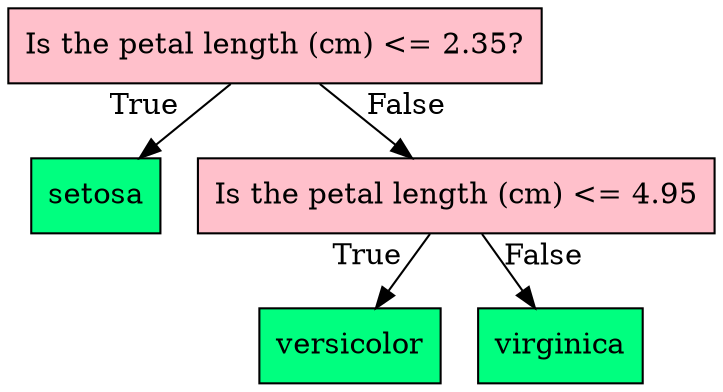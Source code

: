 digraph Tree {
node [shape=box, style="filled", color="black"] ;
0 [label="Is the petal length (cm) <= 2.35?", fillcolor="pink"] ;
1 [label="setosa", fillcolor="springgreen"] ;
0 -> 1 [labeldistance=2.5, labelangle=45, headlabel="True"] ;
2 [label="Is the petal length (cm) <= 4.95", fillcolor="pink"] ;
0 -> 2 [labeldistance=2.5, labelangle=-45, headlabel="False"] ;
3 [label="versicolor", fillcolor="springgreen"] ;
2 -> 3 [labeldistance=2.5, labelangle=45, headlabel="True"] ;
4 [label="virginica", fillcolor="springgreen"] ;
2 -> 4 [labeldistance=2.5, labelangle=-45, headlabel="False"] ;
}

